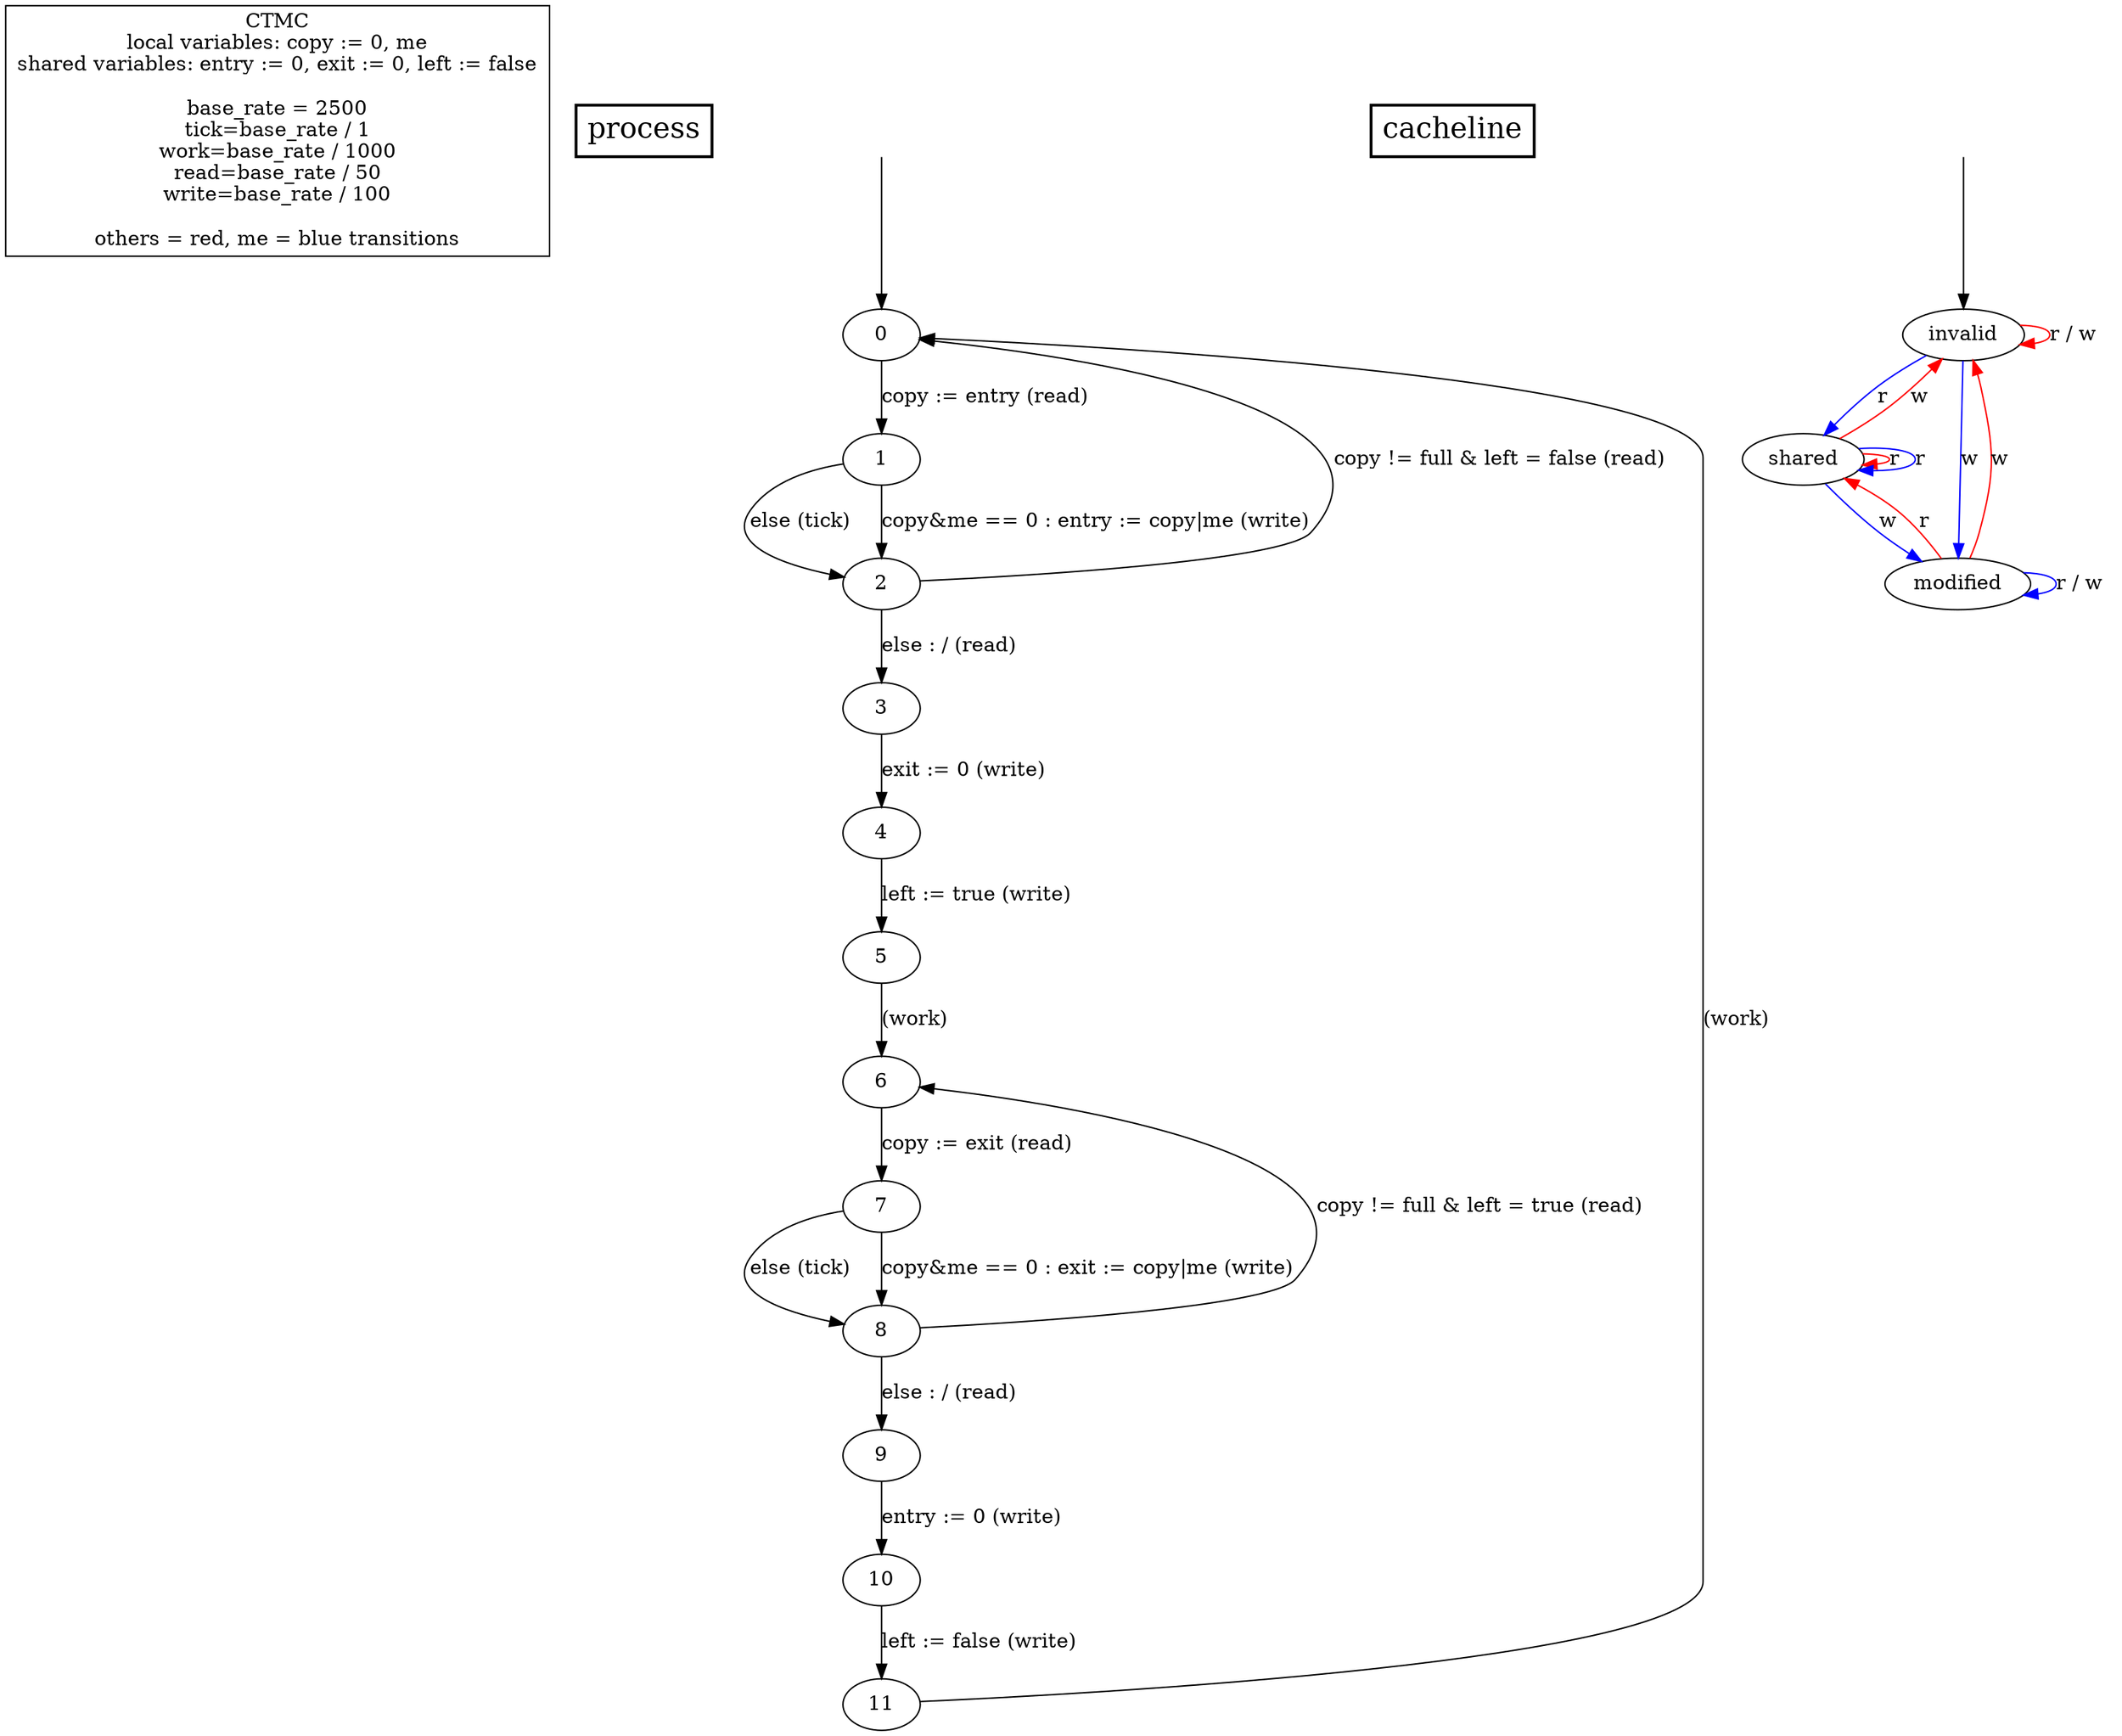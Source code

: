 digraph {

	"CTMC\nlocal variables: copy := 0, me\nshared variables: entry := 0, exit := 0, left := false\n\nbase_rate = 2500\ntick=base_rate / 1\nwork=base_rate / 1000\nread=base_rate / 50\nwrite=base_rate / 100\n\nothers = red, me = blue transitions" [nojustify=true, shape=box]

	"process" [nojustify=true, shape=box, style=bold, fontsize=20]

	initial_state_source [style=invis]

	// process

	initial_state_source -> "0"

	"0"  -> "1"  [weight=10, label="copy := entry (read)"]
	"1"  -> "2"  [label="else (tick)"]
	"1"  -> "2"  [weight=10, label="copy&me == 0 : entry := copy|me (write)"]

	"2"  -> "0"  [label="copy != full & left = false (read)"]
	"2"  -> "3"  [weight=10, label="else : / (read)"]
	"3"  -> "4"  [weight=10, label="exit := 0 (write)"]
	"4"  -> "5"  [weight=10, label="left := true (write)"]

	"5"  -> "6"  [weight=10, label="(work)"]

	"6"  -> "7"  [weight=10, label="copy := exit (read)"]
	"7" -> "8"   [label="else (tick)"]
	"7" -> "8"   [weight=10, label="copy&me == 0 : exit := copy|me (write)"]

	"8" -> "6"   [label="copy != full & left = true (read)"]
	"8" -> "9"   [weight=10, label="else : / (read)"]
	"9" -> "10"  [weight=10, label="entry := 0 (write)"]
	"10" -> "11" [weight=10, label="left := false (write)"]

	"11" -> "0"  [label="(work)"]

	// cacheline
	"cacheline" [nojustify=true, shape=box, style=bold, fontsize=20]

	initial_state_source2 [style=invis]
	initial_state_source2 -> "invalid"

	"invalid"  -> "invalid"  [label="r / w", color=red]
	"invalid"  -> "shared"   [label="r",   color=blue]
	"invalid"  -> "modified" [label="w",   color=blue]

	"shared"   -> "shared"   [label="r",   color=red]
	"shared"   -> "invalid"  [label="w",   color=red]
	"shared"   -> "shared"   [label="r",   color=blue]
	"shared"   -> "modified" [label="w",   color=blue]

	"modified" -> "shared"   [label="r",   color=red]
	"modified" -> "invalid"  [label="w",   color=red]
	"modified" -> "modified" [label="r / w", color=blue]
}
